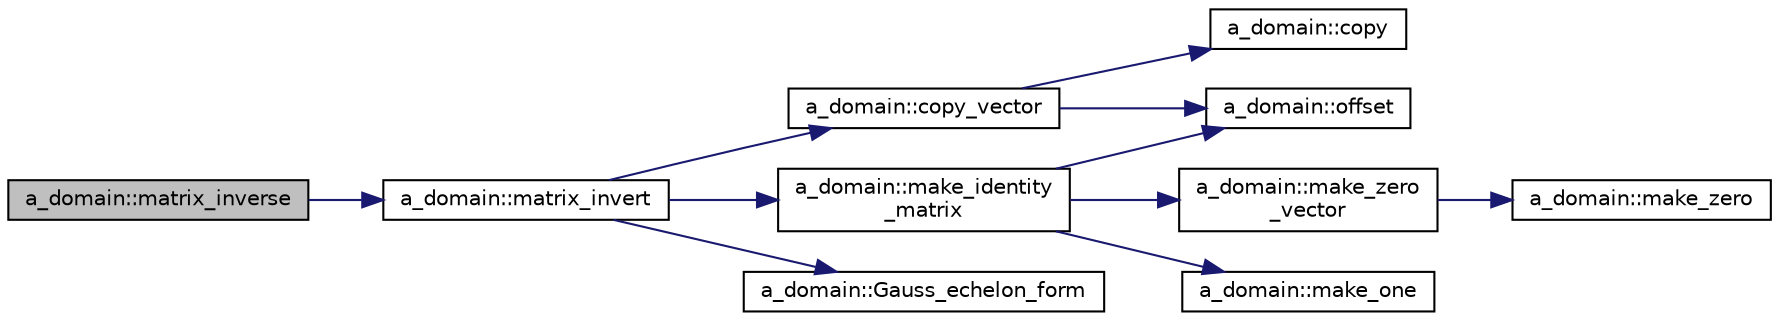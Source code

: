 digraph "a_domain::matrix_inverse"
{
  edge [fontname="Helvetica",fontsize="10",labelfontname="Helvetica",labelfontsize="10"];
  node [fontname="Helvetica",fontsize="10",shape=record];
  rankdir="LR";
  Node175 [label="a_domain::matrix_inverse",height=0.2,width=0.4,color="black", fillcolor="grey75", style="filled", fontcolor="black"];
  Node175 -> Node176 [color="midnightblue",fontsize="10",style="solid",fontname="Helvetica"];
  Node176 [label="a_domain::matrix_invert",height=0.2,width=0.4,color="black", fillcolor="white", style="filled",URL="$db/dd1/classa__domain.html#af55f171ad67c2b35e762f1ba51aaa4c4"];
  Node176 -> Node177 [color="midnightblue",fontsize="10",style="solid",fontname="Helvetica"];
  Node177 [label="a_domain::copy_vector",height=0.2,width=0.4,color="black", fillcolor="white", style="filled",URL="$db/dd1/classa__domain.html#adc51883ec234c73edbbc047a0a3e2f6c"];
  Node177 -> Node178 [color="midnightblue",fontsize="10",style="solid",fontname="Helvetica"];
  Node178 [label="a_domain::copy",height=0.2,width=0.4,color="black", fillcolor="white", style="filled",URL="$db/dd1/classa__domain.html#a0a6f28f247762f79caeca959f58440bc"];
  Node177 -> Node179 [color="midnightblue",fontsize="10",style="solid",fontname="Helvetica"];
  Node179 [label="a_domain::offset",height=0.2,width=0.4,color="black", fillcolor="white", style="filled",URL="$db/dd1/classa__domain.html#a62f150e399aec130df913d65a7772ff3"];
  Node176 -> Node180 [color="midnightblue",fontsize="10",style="solid",fontname="Helvetica"];
  Node180 [label="a_domain::make_identity\l_matrix",height=0.2,width=0.4,color="black", fillcolor="white", style="filled",URL="$db/dd1/classa__domain.html#ac0b9a2c9b835da684018c60ccb824d3e"];
  Node180 -> Node181 [color="midnightblue",fontsize="10",style="solid",fontname="Helvetica"];
  Node181 [label="a_domain::make_zero\l_vector",height=0.2,width=0.4,color="black", fillcolor="white", style="filled",URL="$db/dd1/classa__domain.html#a9eaa89bc3512e04e8c3d9e5feb6c7dcb"];
  Node181 -> Node182 [color="midnightblue",fontsize="10",style="solid",fontname="Helvetica"];
  Node182 [label="a_domain::make_zero",height=0.2,width=0.4,color="black", fillcolor="white", style="filled",URL="$db/dd1/classa__domain.html#a3a01cffc84b77049af781f6c314f7a75"];
  Node180 -> Node183 [color="midnightblue",fontsize="10",style="solid",fontname="Helvetica"];
  Node183 [label="a_domain::make_one",height=0.2,width=0.4,color="black", fillcolor="white", style="filled",URL="$db/dd1/classa__domain.html#a6929066f012b2089349774888e665db2"];
  Node180 -> Node179 [color="midnightblue",fontsize="10",style="solid",fontname="Helvetica"];
  Node176 -> Node184 [color="midnightblue",fontsize="10",style="solid",fontname="Helvetica"];
  Node184 [label="a_domain::Gauss_echelon_form",height=0.2,width=0.4,color="black", fillcolor="white", style="filled",URL="$db/dd1/classa__domain.html#a155391ce053a94e6944573966511adb5"];
}
